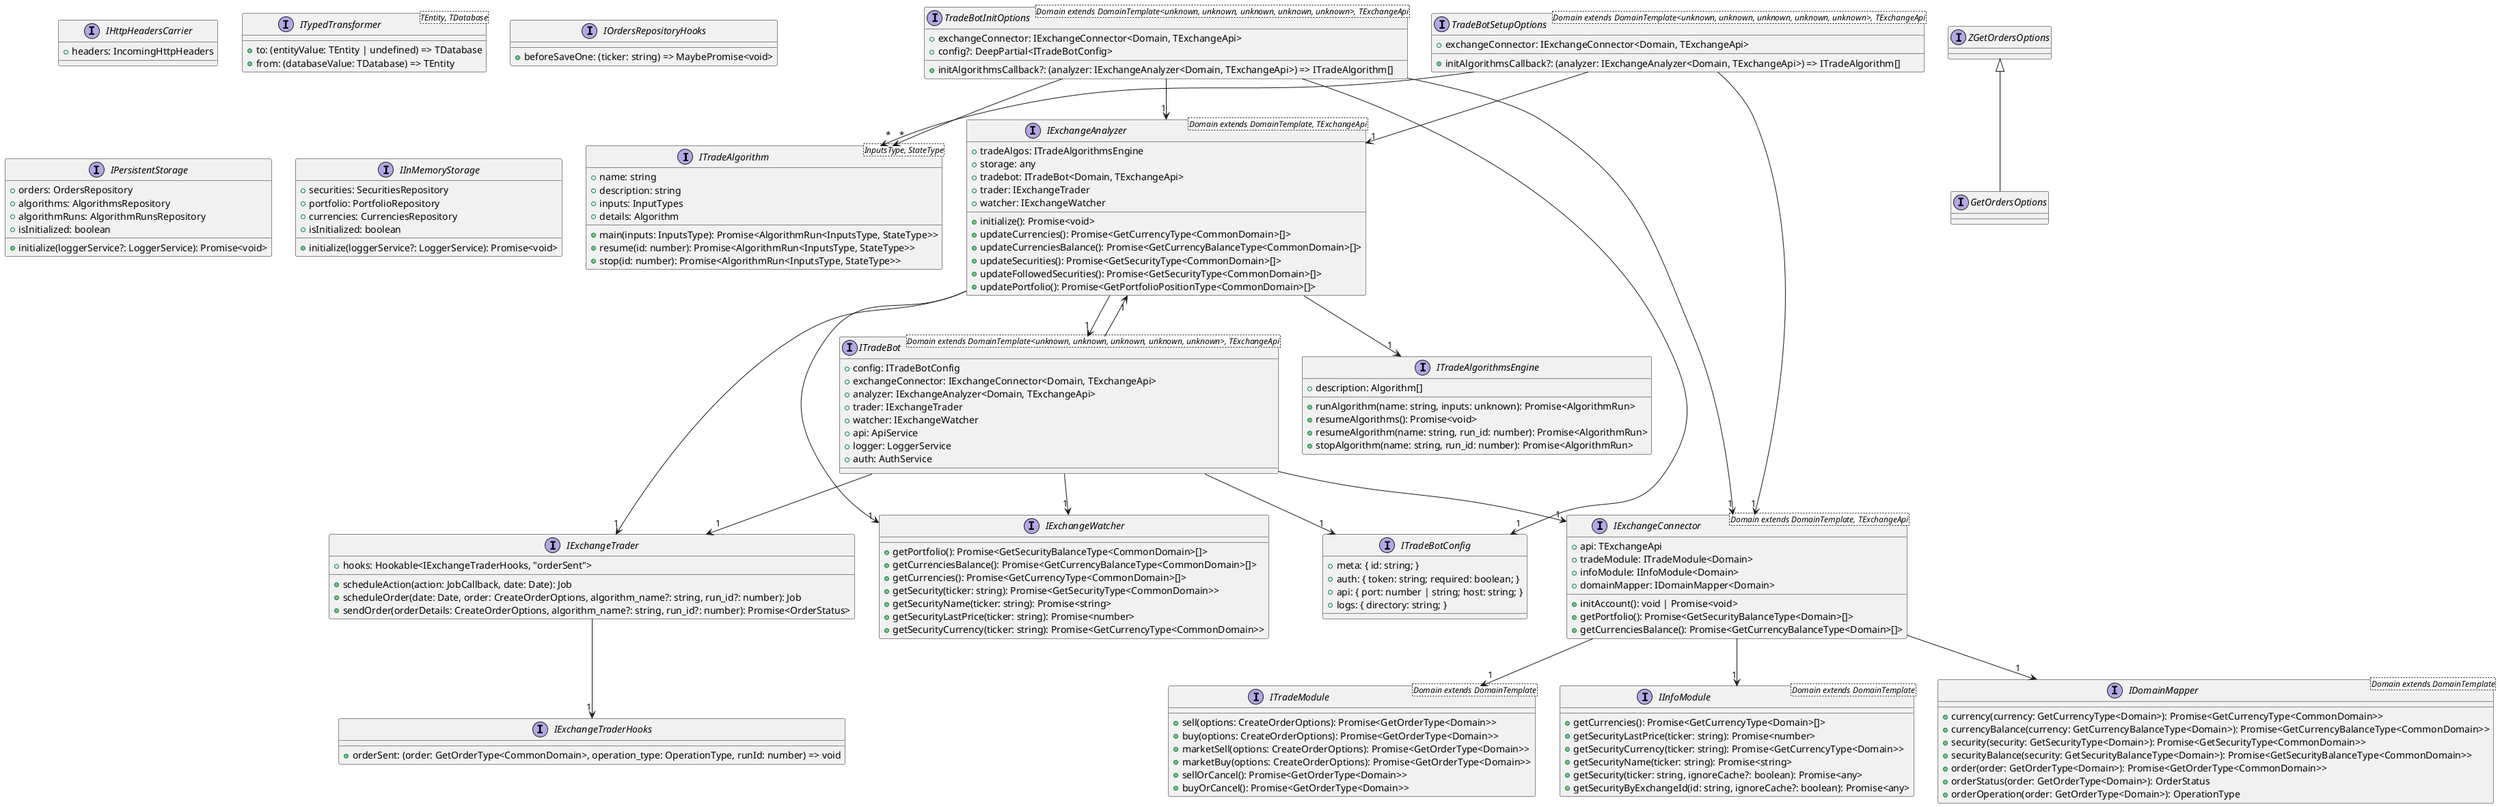 @startuml
interface ITradeAlgorithm<InputsType, StateType> {
    +name: string
    +description: string
    +inputs: InputTypes
    +details: Algorithm
    +main(inputs: InputsType): Promise<AlgorithmRun<InputsType, StateType>>
    +resume(id: number): Promise<AlgorithmRun<InputsType, StateType>>
    +stop(id: number): Promise<AlgorithmRun<InputsType, StateType>>
}
interface ITradeAlgorithmsEngine {
    +description: Algorithm[]
    +runAlgorithm(name: string, inputs: unknown): Promise<AlgorithmRun>
    +resumeAlgorithms(): Promise<void>
    +resumeAlgorithm(name: string, run_id: number): Promise<AlgorithmRun>
    +stopAlgorithm(name: string, run_id: number): Promise<AlgorithmRun>
}
interface IExchangeTraderHooks {
    +orderSent: (order: GetOrderType<CommonDomain>, operation_type: OperationType, runId: number) => void
}
interface IExchangeTrader {
    +hooks: Hookable<IExchangeTraderHooks, "orderSent">
    +scheduleAction(action: JobCallback, date: Date): Job
    +scheduleOrder(date: Date, order: CreateOrderOptions, algorithm_name?: string, run_id?: number): Job
    +sendOrder(orderDetails: CreateOrderOptions, algorithm_name?: string, run_id?: number): Promise<OrderStatus>
}
interface IExchangeWatcher {
    +getPortfolio(): Promise<GetSecurityBalanceType<CommonDomain>[]>
    +getCurrenciesBalance(): Promise<GetCurrencyBalanceType<CommonDomain>[]>
    +getCurrencies(): Promise<GetCurrencyType<CommonDomain>[]>
    +getSecurity(ticker: string): Promise<GetSecurityType<CommonDomain>>
    +getSecurityName(ticker: string): Promise<string>
    +getSecurityLastPrice(ticker: string): Promise<number>
    +getSecurityCurrency(ticker: string): Promise<GetCurrencyType<CommonDomain>>
}
interface IExchangeAnalyzer<Domain extends DomainTemplate, TExchangeApi> {
    +tradeAlgos: ITradeAlgorithmsEngine
    +storage: any
    +tradebot: ITradeBot<Domain, TExchangeApi>
    +trader: IExchangeTrader
    +watcher: IExchangeWatcher
    +initialize(): Promise<void>
    +updateCurrencies(): Promise<GetCurrencyType<CommonDomain>[]>
    +updateCurrenciesBalance(): Promise<GetCurrencyBalanceType<CommonDomain>[]>
    +updateSecurities(): Promise<GetSecurityType<CommonDomain>[]>
    +updateFollowedSecurities(): Promise<GetSecurityType<CommonDomain>[]>
    +updatePortfolio(): Promise<GetPortfolioPositionType<CommonDomain>[]>
}
interface ITradeModule<Domain extends DomainTemplate> {
    +sell(options: CreateOrderOptions): Promise<GetOrderType<Domain>>
    +buy(options: CreateOrderOptions): Promise<GetOrderType<Domain>>
    +marketSell(options: CreateOrderOptions): Promise<GetOrderType<Domain>>
    +marketBuy(options: CreateOrderOptions): Promise<GetOrderType<Domain>>
    +sellOrCancel(): Promise<GetOrderType<Domain>>
    +buyOrCancel(): Promise<GetOrderType<Domain>>
}
interface IInfoModule<Domain extends DomainTemplate> {
    +getCurrencies(): Promise<GetCurrencyType<Domain>[]>
    +getSecurityLastPrice(ticker: string): Promise<number>
    +getSecurityCurrency(ticker: string): Promise<GetCurrencyType<Domain>>
    +getSecurityName(ticker: string): Promise<string>
    +getSecurity(ticker: string, ignoreCache?: boolean): Promise<any>
    +getSecurityByExchangeId(id: string, ignoreCache?: boolean): Promise<any>
}
interface IExchangeConnector<Domain extends DomainTemplate, TExchangeApi> {
    +api: TExchangeApi
    +tradeModule: ITradeModule<Domain>
    +infoModule: IInfoModule<Domain>
    +domainMapper: IDomainMapper<Domain>
    +initAccount(): void | Promise<void>
    +getPortfolio(): Promise<GetSecurityBalanceType<Domain>[]>
    +getCurrenciesBalance(): Promise<GetCurrencyBalanceType<Domain>[]>
}
interface IDomainMapper<Domain extends DomainTemplate> {
    +currency(currency: GetCurrencyType<Domain>): Promise<GetCurrencyType<CommonDomain>>
    +currencyBalance(currency: GetCurrencyBalanceType<Domain>): Promise<GetCurrencyBalanceType<CommonDomain>>
    +security(security: GetSecurityType<Domain>): Promise<GetSecurityType<CommonDomain>>
    +securityBalance(security: GetSecurityBalanceType<Domain>): Promise<GetSecurityBalanceType<CommonDomain>>
    +order(order: GetOrderType<Domain>): Promise<GetOrderType<CommonDomain>>
    +orderStatus(order: GetOrderType<Domain>): OrderStatus
    +orderOperation(order: GetOrderType<Domain>): OperationType
}
interface ITradeBotConfig {
    +meta: { id: string; }
    +auth: { token: string; required: boolean; }
    +api: { port: number | string; host: string; }
    +logs: { directory: string; }
}
interface ITradeBot<Domain extends DomainTemplate<unknown, unknown, unknown, unknown, unknown>, TExchangeApi> {
    +config: ITradeBotConfig
    +exchangeConnector: IExchangeConnector<Domain, TExchangeApi>
    +analyzer: IExchangeAnalyzer<Domain, TExchangeApi>
    +trader: IExchangeTrader
    +watcher: IExchangeWatcher
    +api: ApiService
    +logger: LoggerService
    +auth: AuthService
}
interface IHttpHeadersCarrier {
    +headers: IncomingHttpHeaders
}
interface TradeBotInitOptions<Domain extends DomainTemplate<unknown, unknown, unknown, unknown, unknown>, TExchangeApi> {
    +exchangeConnector: IExchangeConnector<Domain, TExchangeApi>
    +config?: DeepPartial<ITradeBotConfig>
    +initAlgorithmsCallback?: (analyzer: IExchangeAnalyzer<Domain, TExchangeApi>) => ITradeAlgorithm[]
}
interface TradeBotSetupOptions<Domain extends DomainTemplate<unknown, unknown, unknown, unknown, unknown>, TExchangeApi> {
    +exchangeConnector: IExchangeConnector<Domain, TExchangeApi>
    +initAlgorithmsCallback?: (analyzer: IExchangeAnalyzer<Domain, TExchangeApi>) => ITradeAlgorithm[]
}
interface GetOrdersOptions extends ZGetOrdersOptions
interface ITypedTransformer<TEntity, TDatabase> {
    +to: (entityValue: TEntity | undefined) => TDatabase
    +from: (databaseValue: TDatabase) => TEntity
}
interface IOrdersRepositoryHooks {
    +beforeSaveOne: (ticker: string) => MaybePromise<void>
}
interface IPersistentStorage {
    +orders: OrdersRepository
    +algorithms: AlgorithmsRepository
    +algorithmRuns: AlgorithmRunsRepository
    +isInitialized: boolean
    +initialize(loggerService?: LoggerService): Promise<void>
}
interface IInMemoryStorage {
    +securities: SecuritiesRepository
    +portfolio: PortfolioRepository
    +currencies: CurrenciesRepository
    +isInitialized: boolean
    +initialize(loggerService?: LoggerService): Promise<void>
}
IExchangeTrader --> "1" IExchangeTraderHooks
IExchangeAnalyzer --> "1" ITradeAlgorithmsEngine
IExchangeAnalyzer --> "1" ITradeBot
IExchangeAnalyzer --> "1" IExchangeTrader
IExchangeAnalyzer --> "1" IExchangeWatcher
IExchangeConnector --> "1" ITradeModule
IExchangeConnector --> "1" IInfoModule
IExchangeConnector --> "1" IDomainMapper
ITradeBot --> "1" ITradeBotConfig
ITradeBot --> "1" IExchangeConnector
ITradeBot --> "1" IExchangeAnalyzer
ITradeBot --> "1" IExchangeTrader
ITradeBot --> "1" IExchangeWatcher
TradeBotInitOptions --> "1" IExchangeConnector
TradeBotInitOptions --> "1" ITradeBotConfig
TradeBotInitOptions --> "1" IExchangeAnalyzer
TradeBotInitOptions --> "*" ITradeAlgorithm
TradeBotSetupOptions --> "1" IExchangeConnector
TradeBotSetupOptions --> "1" IExchangeAnalyzer
TradeBotSetupOptions --> "*" ITradeAlgorithm
@enduml